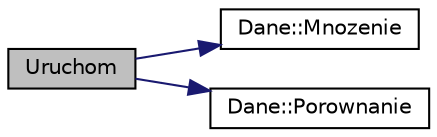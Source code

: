 digraph G
{
  edge [fontname="Helvetica",fontsize="10",labelfontname="Helvetica",labelfontsize="10"];
  node [fontname="Helvetica",fontsize="10",shape=record];
  rankdir="LR";
  Node1 [label="Uruchom",height=0.2,width=0.4,color="black", fillcolor="grey75", style="filled" fontcolor="black"];
  Node1 -> Node2 [color="midnightblue",fontsize="10",style="solid",fontname="Helvetica"];
  Node2 [label="Dane::Mnozenie",height=0.2,width=0.4,color="black", fillcolor="white", style="filled",URL="$class_dane.html#ad651a90415d5253f5e2a0354a741dc7d",tooltip="Wykonuje operacje mnozenia."];
  Node1 -> Node3 [color="midnightblue",fontsize="10",style="solid",fontname="Helvetica"];
  Node3 [label="Dane::Porownanie",height=0.2,width=0.4,color="black", fillcolor="white", style="filled",URL="$class_dane.html#a83f86229196e9c4349433e18e89b2e3d",tooltip="Porownuje dwa obiekty klasy Dane."];
}

